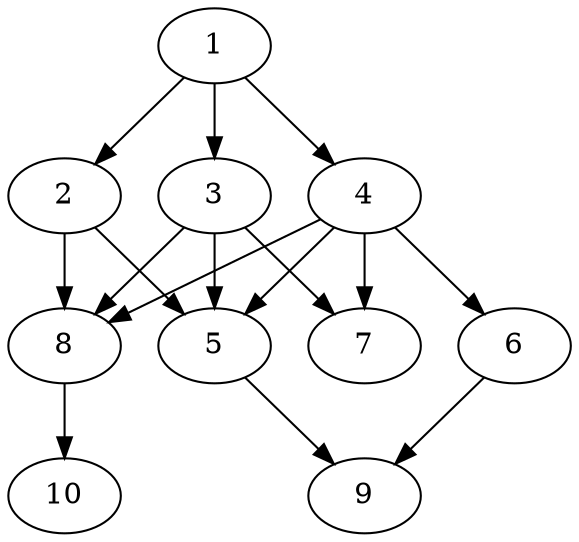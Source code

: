 // DAG automatically generated by daggen at Tue Aug  6 16:21:19 2019
// ./daggen --dot -n 10 --ccr 0.5 --fat 0.6 --regular 0.5 --density 0.8 --mindata 5242880 --maxdata 52428800 
digraph G {
  1 [size="59586560", alpha="0.00", expect_size="29793280"] 
  1 -> 2 [size ="29793280"]
  1 -> 3 [size ="29793280"]
  1 -> 4 [size ="29793280"]
  2 [size="59451392", alpha="0.16", expect_size="29725696"] 
  2 -> 5 [size ="29725696"]
  2 -> 8 [size ="29725696"]
  3 [size="101033984", alpha="0.02", expect_size="50516992"] 
  3 -> 5 [size ="50516992"]
  3 -> 7 [size ="50516992"]
  3 -> 8 [size ="50516992"]
  4 [size="98353152", alpha="0.02", expect_size="49176576"] 
  4 -> 5 [size ="49176576"]
  4 -> 6 [size ="49176576"]
  4 -> 7 [size ="49176576"]
  4 -> 8 [size ="49176576"]
  5 [size="29542400", alpha="0.01", expect_size="14771200"] 
  5 -> 9 [size ="14771200"]
  6 [size="34383872", alpha="0.03", expect_size="17191936"] 
  6 -> 9 [size ="17191936"]
  7 [size="42995712", alpha="0.07", expect_size="21497856"] 
  8 [size="64706560", alpha="0.14", expect_size="32353280"] 
  8 -> 10 [size ="32353280"]
  9 [size="21274624", alpha="0.08", expect_size="10637312"] 
  10 [size="36458496", alpha="0.07", expect_size="18229248"] 
}
